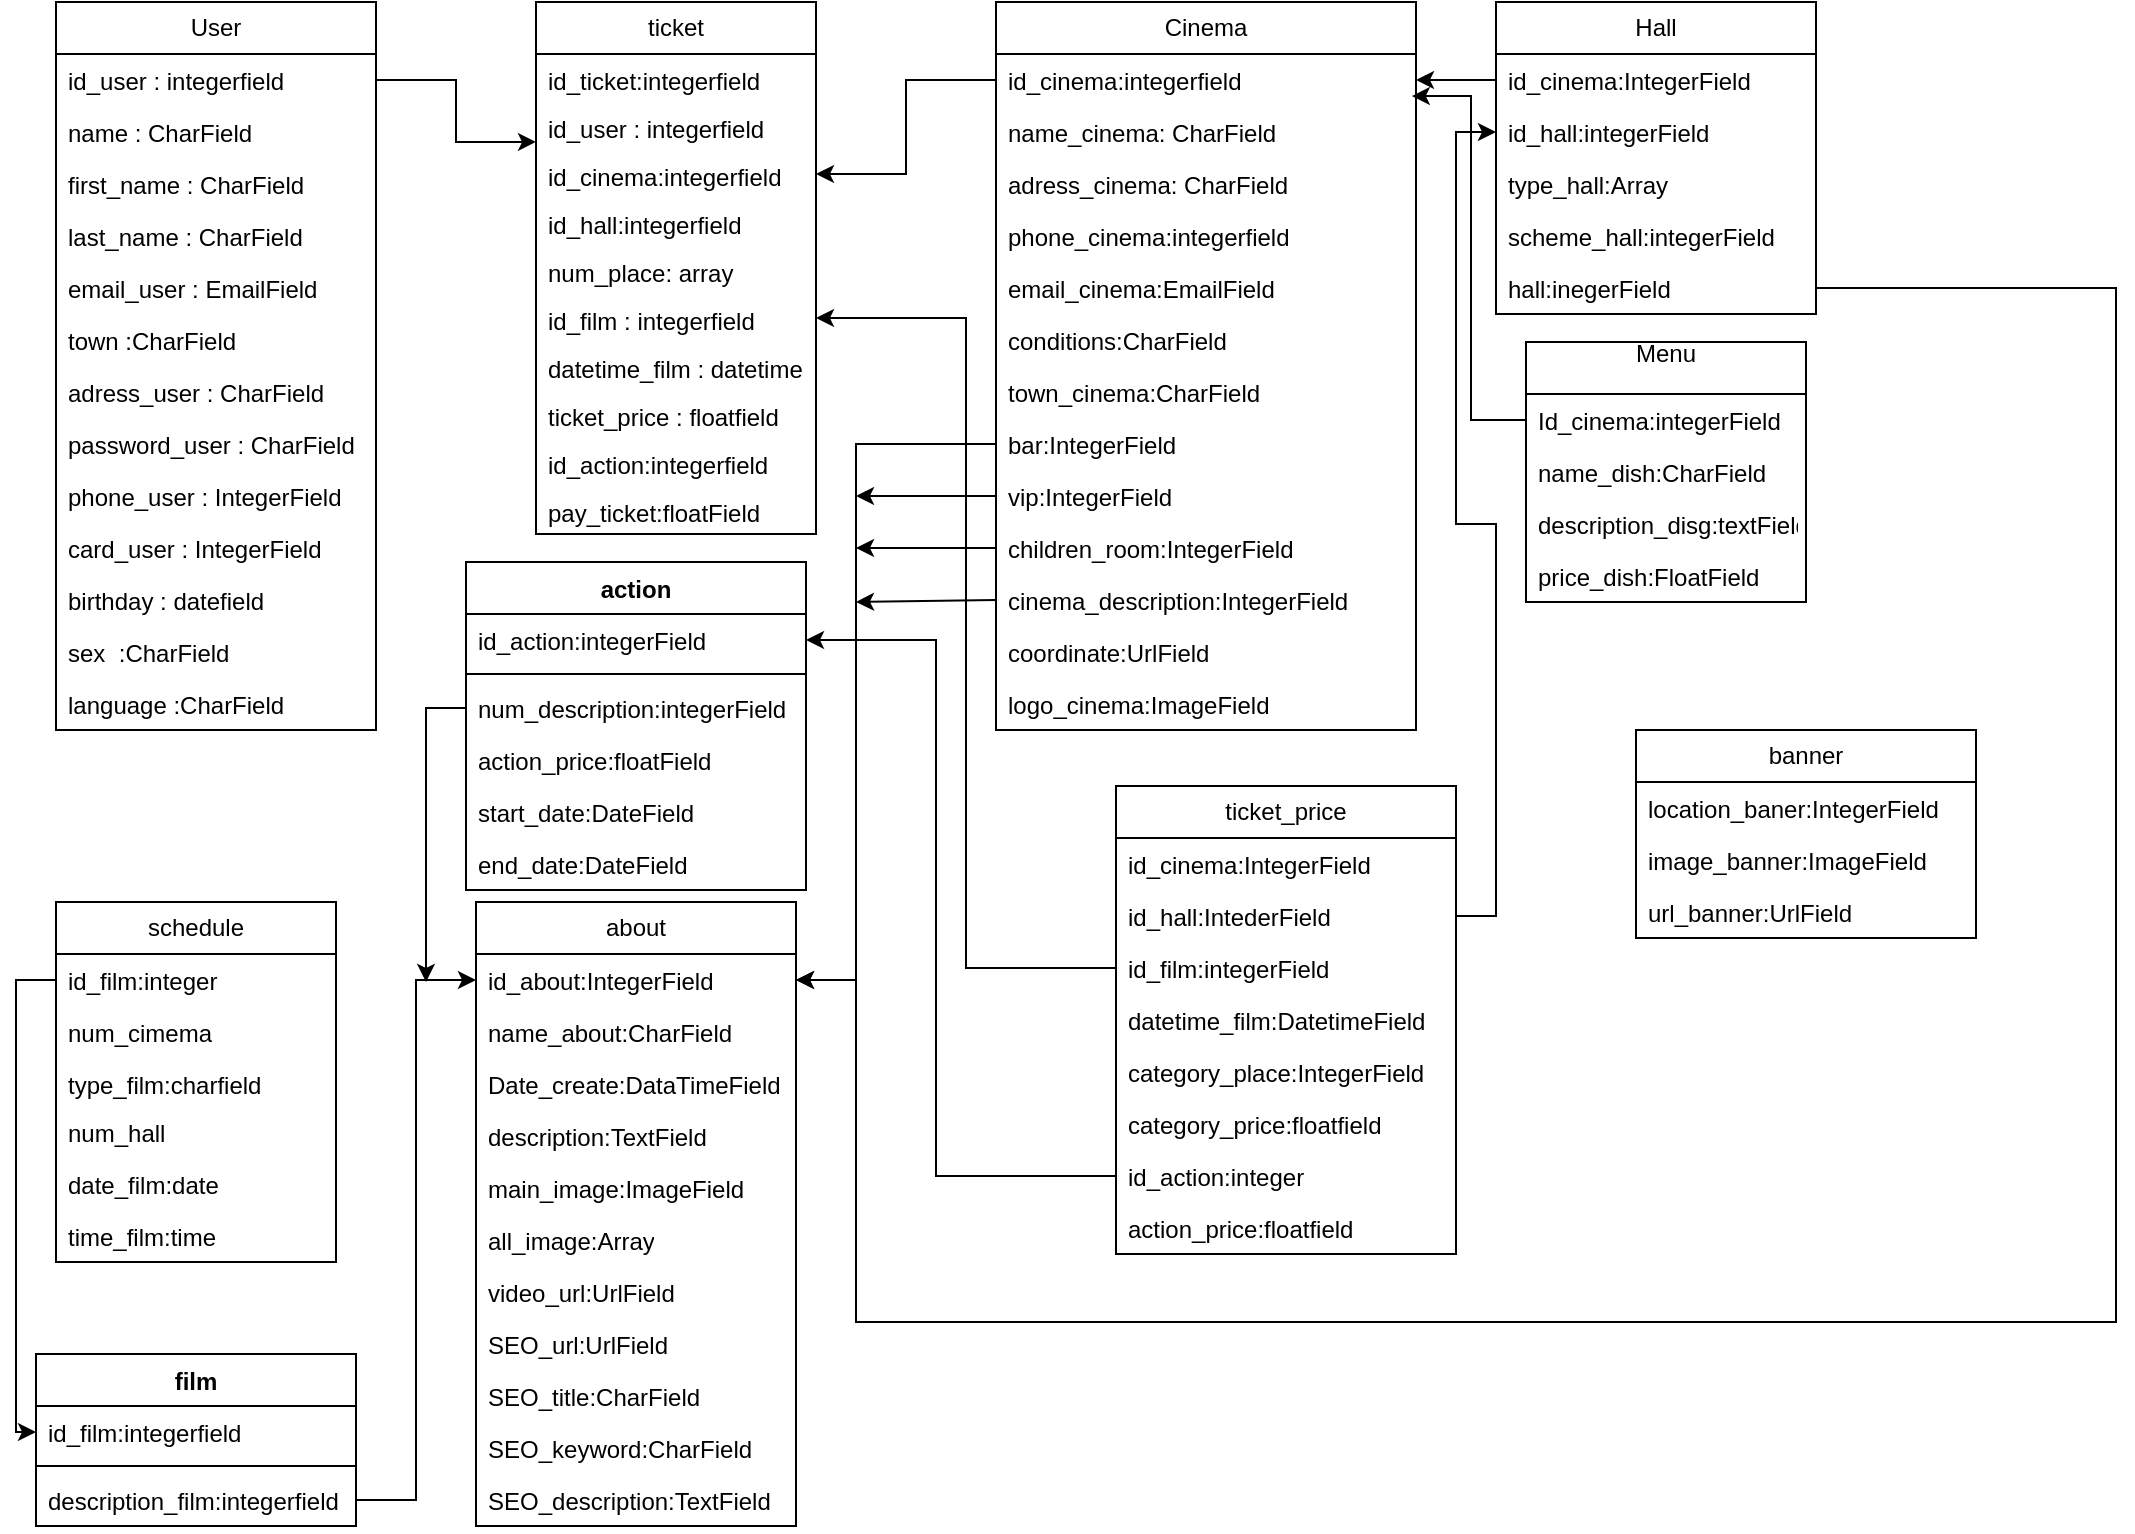<mxfile version="26.2.9">
  <diagram id="IOD67f3Rbcl3mu-fOdQn" name="Страница — 1">
    <mxGraphModel dx="881" dy="481" grid="1" gridSize="10" guides="1" tooltips="1" connect="1" arrows="1" fold="1" page="1" pageScale="1" pageWidth="827" pageHeight="1169" math="0" shadow="0">
      <root>
        <mxCell id="0" />
        <mxCell id="1" parent="0" />
        <mxCell id="fZ_jpLpCKD-T6yVzgdLs-1" value="User" style="swimlane;fontStyle=0;childLayout=stackLayout;horizontal=1;startSize=26;fillColor=none;horizontalStack=0;resizeParent=1;resizeParentMax=0;resizeLast=0;collapsible=1;marginBottom=0;whiteSpace=wrap;html=1;" vertex="1" parent="1">
          <mxGeometry x="90" y="80" width="160" height="364" as="geometry" />
        </mxCell>
        <mxCell id="fZ_jpLpCKD-T6yVzgdLs-2" value="&lt;font style=&quot;vertical-align: inherit;&quot;&gt;&lt;font style=&quot;vertical-align: inherit;&quot;&gt;&lt;font style=&quot;vertical-align: inherit;&quot;&gt;&lt;font style=&quot;vertical-align: inherit;&quot;&gt;id&lt;/font&gt;&lt;/font&gt;&lt;/font&gt;&lt;/font&gt;&lt;span style=&quot;background-color: transparent; color: light-dark(rgb(0, 0, 0), rgb(255, 255, 255));&quot;&gt;_user : integerfield&lt;/span&gt;&lt;div&gt;&lt;div&gt;&lt;br&gt;&lt;div&gt;&lt;br&gt;&lt;/div&gt;&lt;/div&gt;&lt;/div&gt;" style="text;strokeColor=none;fillColor=none;align=left;verticalAlign=top;spacingLeft=4;spacingRight=4;overflow=hidden;rotatable=0;points=[[0,0.5],[1,0.5]];portConstraint=eastwest;whiteSpace=wrap;html=1;" vertex="1" parent="fZ_jpLpCKD-T6yVzgdLs-1">
          <mxGeometry y="26" width="160" height="26" as="geometry" />
        </mxCell>
        <mxCell id="fZ_jpLpCKD-T6yVzgdLs-13" value="name : CharField" style="text;strokeColor=none;fillColor=none;align=left;verticalAlign=top;spacingLeft=4;spacingRight=4;overflow=hidden;rotatable=0;points=[[0,0.5],[1,0.5]];portConstraint=eastwest;whiteSpace=wrap;html=1;" vertex="1" parent="fZ_jpLpCKD-T6yVzgdLs-1">
          <mxGeometry y="52" width="160" height="26" as="geometry" />
        </mxCell>
        <mxCell id="fZ_jpLpCKD-T6yVzgdLs-3" value="first_name : CharField" style="text;strokeColor=none;fillColor=none;align=left;verticalAlign=top;spacingLeft=4;spacingRight=4;overflow=hidden;rotatable=0;points=[[0,0.5],[1,0.5]];portConstraint=eastwest;whiteSpace=wrap;html=1;" vertex="1" parent="fZ_jpLpCKD-T6yVzgdLs-1">
          <mxGeometry y="78" width="160" height="26" as="geometry" />
        </mxCell>
        <mxCell id="fZ_jpLpCKD-T6yVzgdLs-4" value="&lt;div&gt;last_name : CharField&lt;/div&gt;" style="text;strokeColor=none;fillColor=none;align=left;verticalAlign=top;spacingLeft=4;spacingRight=4;overflow=hidden;rotatable=0;points=[[0,0.5],[1,0.5]];portConstraint=eastwest;whiteSpace=wrap;html=1;" vertex="1" parent="fZ_jpLpCKD-T6yVzgdLs-1">
          <mxGeometry y="104" width="160" height="26" as="geometry" />
        </mxCell>
        <mxCell id="fZ_jpLpCKD-T6yVzgdLs-5" value="email_user : EmailField" style="text;strokeColor=none;fillColor=none;align=left;verticalAlign=top;spacingLeft=4;spacingRight=4;overflow=hidden;rotatable=0;points=[[0,0.5],[1,0.5]];portConstraint=eastwest;whiteSpace=wrap;html=1;" vertex="1" parent="fZ_jpLpCKD-T6yVzgdLs-1">
          <mxGeometry y="130" width="160" height="26" as="geometry" />
        </mxCell>
        <mxCell id="fZ_jpLpCKD-T6yVzgdLs-38" value="town :CharField&lt;div&gt;&lt;br&gt;&lt;/div&gt;" style="text;strokeColor=none;fillColor=none;align=left;verticalAlign=top;spacingLeft=4;spacingRight=4;overflow=hidden;rotatable=0;points=[[0,0.5],[1,0.5]];portConstraint=eastwest;whiteSpace=wrap;html=1;" vertex="1" parent="fZ_jpLpCKD-T6yVzgdLs-1">
          <mxGeometry y="156" width="160" height="26" as="geometry" />
        </mxCell>
        <mxCell id="fZ_jpLpCKD-T6yVzgdLs-6" value="adress_user : CharField&lt;div&gt;&lt;br&gt;&lt;/div&gt;" style="text;strokeColor=none;fillColor=none;align=left;verticalAlign=top;spacingLeft=4;spacingRight=4;overflow=hidden;rotatable=0;points=[[0,0.5],[1,0.5]];portConstraint=eastwest;whiteSpace=wrap;html=1;" vertex="1" parent="fZ_jpLpCKD-T6yVzgdLs-1">
          <mxGeometry y="182" width="160" height="26" as="geometry" />
        </mxCell>
        <mxCell id="fZ_jpLpCKD-T6yVzgdLs-7" value="password_user : CharField&lt;div&gt;&lt;br&gt;&lt;/div&gt;" style="text;strokeColor=none;fillColor=none;align=left;verticalAlign=top;spacingLeft=4;spacingRight=4;overflow=hidden;rotatable=0;points=[[0,0.5],[1,0.5]];portConstraint=eastwest;whiteSpace=wrap;html=1;" vertex="1" parent="fZ_jpLpCKD-T6yVzgdLs-1">
          <mxGeometry y="208" width="160" height="26" as="geometry" />
        </mxCell>
        <mxCell id="fZ_jpLpCKD-T6yVzgdLs-8" value="phone_user : IntegerField" style="text;strokeColor=none;fillColor=none;align=left;verticalAlign=top;spacingLeft=4;spacingRight=4;overflow=hidden;rotatable=0;points=[[0,0.5],[1,0.5]];portConstraint=eastwest;whiteSpace=wrap;html=1;" vertex="1" parent="fZ_jpLpCKD-T6yVzgdLs-1">
          <mxGeometry y="234" width="160" height="26" as="geometry" />
        </mxCell>
        <mxCell id="fZ_jpLpCKD-T6yVzgdLs-9" value="&lt;div&gt;card_user :&amp;nbsp;&lt;span style=&quot;background-color: transparent; color: light-dark(rgb(0, 0, 0), rgb(255, 255, 255));&quot;&gt;IntegerField&lt;/span&gt;&lt;/div&gt;" style="text;strokeColor=none;fillColor=none;align=left;verticalAlign=top;spacingLeft=4;spacingRight=4;overflow=hidden;rotatable=0;points=[[0,0.5],[1,0.5]];portConstraint=eastwest;whiteSpace=wrap;html=1;" vertex="1" parent="fZ_jpLpCKD-T6yVzgdLs-1">
          <mxGeometry y="260" width="160" height="26" as="geometry" />
        </mxCell>
        <mxCell id="fZ_jpLpCKD-T6yVzgdLs-10" value="&lt;div&gt;birthday : datefield&lt;/div&gt;" style="text;strokeColor=none;fillColor=none;align=left;verticalAlign=top;spacingLeft=4;spacingRight=4;overflow=hidden;rotatable=0;points=[[0,0.5],[1,0.5]];portConstraint=eastwest;whiteSpace=wrap;html=1;" vertex="1" parent="fZ_jpLpCKD-T6yVzgdLs-1">
          <mxGeometry y="286" width="160" height="26" as="geometry" />
        </mxCell>
        <mxCell id="fZ_jpLpCKD-T6yVzgdLs-11" value="&lt;div&gt;sex&amp;nbsp; :&lt;span style=&quot;background-color: transparent; color: light-dark(rgb(0, 0, 0), rgb(255, 255, 255));&quot;&gt;CharField&lt;/span&gt;&lt;/div&gt;&lt;div&gt;&lt;br&gt;&lt;/div&gt;" style="text;strokeColor=none;fillColor=none;align=left;verticalAlign=top;spacingLeft=4;spacingRight=4;overflow=hidden;rotatable=0;points=[[0,0.5],[1,0.5]];portConstraint=eastwest;whiteSpace=wrap;html=1;" vertex="1" parent="fZ_jpLpCKD-T6yVzgdLs-1">
          <mxGeometry y="312" width="160" height="26" as="geometry" />
        </mxCell>
        <mxCell id="fZ_jpLpCKD-T6yVzgdLs-12" value="language :CharField&lt;div&gt;&lt;br&gt;&lt;/div&gt;" style="text;strokeColor=none;fillColor=none;align=left;verticalAlign=top;spacingLeft=4;spacingRight=4;overflow=hidden;rotatable=0;points=[[0,0.5],[1,0.5]];portConstraint=eastwest;whiteSpace=wrap;html=1;" vertex="1" parent="fZ_jpLpCKD-T6yVzgdLs-1">
          <mxGeometry y="338" width="160" height="26" as="geometry" />
        </mxCell>
        <mxCell id="fZ_jpLpCKD-T6yVzgdLs-14" value="&lt;div&gt;ticket&lt;/div&gt;" style="swimlane;fontStyle=0;childLayout=stackLayout;horizontal=1;startSize=26;fillColor=none;horizontalStack=0;resizeParent=1;resizeParentMax=0;resizeLast=0;collapsible=1;marginBottom=0;whiteSpace=wrap;html=1;" vertex="1" parent="1">
          <mxGeometry x="330" y="80" width="140" height="266" as="geometry" />
        </mxCell>
        <mxCell id="fZ_jpLpCKD-T6yVzgdLs-15" value="id_ticket:&lt;span style=&quot;color: light-dark(rgb(0, 0, 0), rgb(255, 255, 255)); background-color: transparent;&quot;&gt;integerfield&lt;/span&gt;&lt;div&gt;&lt;/div&gt;&lt;div&gt;&lt;span style=&quot;color: light-dark(rgb(0, 0, 0), rgb(255, 255, 255)); background-color: transparent;&quot;&gt;&lt;br&gt;&lt;/span&gt;&lt;/div&gt;" style="text;strokeColor=none;fillColor=none;align=left;verticalAlign=top;spacingLeft=4;spacingRight=4;overflow=hidden;rotatable=0;points=[[0,0.5],[1,0.5]];portConstraint=eastwest;whiteSpace=wrap;html=1;" vertex="1" parent="fZ_jpLpCKD-T6yVzgdLs-14">
          <mxGeometry y="26" width="140" height="24" as="geometry" />
        </mxCell>
        <mxCell id="fZ_jpLpCKD-T6yVzgdLs-16" value="id_user :&amp;nbsp;&lt;span style=&quot;color: light-dark(rgb(0, 0, 0), rgb(255, 255, 255)); background-color: transparent;&quot;&gt;integerfield&lt;/span&gt;&lt;div&gt;&lt;/div&gt;&lt;div&gt;&lt;span style=&quot;color: light-dark(rgb(0, 0, 0), rgb(255, 255, 255)); background-color: transparent;&quot;&gt;&lt;br&gt;&lt;/span&gt;&lt;/div&gt;" style="text;strokeColor=none;fillColor=none;align=left;verticalAlign=top;spacingLeft=4;spacingRight=4;overflow=hidden;rotatable=0;points=[[0,0.5],[1,0.5]];portConstraint=eastwest;whiteSpace=wrap;html=1;" vertex="1" parent="fZ_jpLpCKD-T6yVzgdLs-14">
          <mxGeometry y="50" width="140" height="24" as="geometry" />
        </mxCell>
        <mxCell id="fZ_jpLpCKD-T6yVzgdLs-17" value="id_cinema:&lt;span style=&quot;color: light-dark(rgb(0, 0, 0), rgb(255, 255, 255)); background-color: transparent;&quot;&gt;integerfield&lt;/span&gt;&lt;div&gt;&lt;/div&gt;&lt;div&gt;&lt;span style=&quot;color: light-dark(rgb(0, 0, 0), rgb(255, 255, 255)); background-color: transparent;&quot;&gt;&lt;br&gt;&lt;/span&gt;&lt;/div&gt;" style="text;strokeColor=none;fillColor=none;align=left;verticalAlign=top;spacingLeft=4;spacingRight=4;overflow=hidden;rotatable=0;points=[[0,0.5],[1,0.5]];portConstraint=eastwest;whiteSpace=wrap;html=1;" vertex="1" parent="fZ_jpLpCKD-T6yVzgdLs-14">
          <mxGeometry y="74" width="140" height="24" as="geometry" />
        </mxCell>
        <mxCell id="fZ_jpLpCKD-T6yVzgdLs-18" value="id_hall:&lt;span style=&quot;color: light-dark(rgb(0, 0, 0), rgb(255, 255, 255)); background-color: transparent;&quot;&gt;integerfield&lt;/span&gt;&lt;div&gt;&lt;/div&gt;&lt;div&gt;&lt;span style=&quot;color: light-dark(rgb(0, 0, 0), rgb(255, 255, 255)); background-color: transparent;&quot;&gt;&lt;br&gt;&lt;/span&gt;&lt;/div&gt;" style="text;strokeColor=none;fillColor=none;align=left;verticalAlign=top;spacingLeft=4;spacingRight=4;overflow=hidden;rotatable=0;points=[[0,0.5],[1,0.5]];portConstraint=eastwest;whiteSpace=wrap;html=1;" vertex="1" parent="fZ_jpLpCKD-T6yVzgdLs-14">
          <mxGeometry y="98" width="140" height="24" as="geometry" />
        </mxCell>
        <mxCell id="fZ_jpLpCKD-T6yVzgdLs-19" value="num_place: array" style="text;strokeColor=none;fillColor=none;align=left;verticalAlign=top;spacingLeft=4;spacingRight=4;overflow=hidden;rotatable=0;points=[[0,0.5],[1,0.5]];portConstraint=eastwest;whiteSpace=wrap;html=1;" vertex="1" parent="fZ_jpLpCKD-T6yVzgdLs-14">
          <mxGeometry y="122" width="140" height="24" as="geometry" />
        </mxCell>
        <mxCell id="fZ_jpLpCKD-T6yVzgdLs-20" value="id_film :&amp;nbsp;&lt;span style=&quot;color: light-dark(rgb(0, 0, 0), rgb(255, 255, 255)); background-color: transparent;&quot;&gt;integerfield&lt;/span&gt;&lt;div&gt;&lt;/div&gt;&lt;div&gt;&lt;span style=&quot;color: light-dark(rgb(0, 0, 0), rgb(255, 255, 255)); background-color: transparent;&quot;&gt;&lt;br&gt;&lt;/span&gt;&lt;/div&gt;" style="text;strokeColor=none;fillColor=none;align=left;verticalAlign=top;spacingLeft=4;spacingRight=4;overflow=hidden;rotatable=0;points=[[0,0.5],[1,0.5]];portConstraint=eastwest;whiteSpace=wrap;html=1;" vertex="1" parent="fZ_jpLpCKD-T6yVzgdLs-14">
          <mxGeometry y="146" width="140" height="24" as="geometry" />
        </mxCell>
        <mxCell id="fZ_jpLpCKD-T6yVzgdLs-21" value="datetime_film : datetime" style="text;strokeColor=none;fillColor=none;align=left;verticalAlign=top;spacingLeft=4;spacingRight=4;overflow=hidden;rotatable=0;points=[[0,0.5],[1,0.5]];portConstraint=eastwest;whiteSpace=wrap;html=1;" vertex="1" parent="fZ_jpLpCKD-T6yVzgdLs-14">
          <mxGeometry y="170" width="140" height="24" as="geometry" />
        </mxCell>
        <mxCell id="fZ_jpLpCKD-T6yVzgdLs-22" value="ticket_price : floatfield&lt;div&gt;&lt;br&gt;&lt;/div&gt;" style="text;strokeColor=none;fillColor=none;align=left;verticalAlign=top;spacingLeft=4;spacingRight=4;overflow=hidden;rotatable=0;points=[[0,0.5],[1,0.5]];portConstraint=eastwest;whiteSpace=wrap;html=1;" vertex="1" parent="fZ_jpLpCKD-T6yVzgdLs-14">
          <mxGeometry y="194" width="140" height="24" as="geometry" />
        </mxCell>
        <mxCell id="fZ_jpLpCKD-T6yVzgdLs-23" value="&lt;div&gt;id_action:&lt;span style=&quot;background-color: transparent; color: light-dark(rgb(0, 0, 0), rgb(255, 255, 255));&quot;&gt;integerfield&lt;/span&gt;&lt;/div&gt;&lt;div&gt;&lt;/div&gt;&lt;div&gt;&lt;br&gt;&lt;/div&gt;" style="text;strokeColor=none;fillColor=none;align=left;verticalAlign=top;spacingLeft=4;spacingRight=4;overflow=hidden;rotatable=0;points=[[0,0.5],[1,0.5]];portConstraint=eastwest;whiteSpace=wrap;html=1;" vertex="1" parent="fZ_jpLpCKD-T6yVzgdLs-14">
          <mxGeometry y="218" width="140" height="24" as="geometry" />
        </mxCell>
        <mxCell id="fZ_jpLpCKD-T6yVzgdLs-25" value="&lt;div&gt;pay_ticket:floatField&lt;/div&gt;" style="text;strokeColor=none;fillColor=none;align=left;verticalAlign=top;spacingLeft=4;spacingRight=4;overflow=hidden;rotatable=0;points=[[0,0.5],[1,0.5]];portConstraint=eastwest;whiteSpace=wrap;html=1;" vertex="1" parent="fZ_jpLpCKD-T6yVzgdLs-14">
          <mxGeometry y="242" width="140" height="24" as="geometry" />
        </mxCell>
        <mxCell id="fZ_jpLpCKD-T6yVzgdLs-26" style="edgeStyle=orthogonalEdgeStyle;rounded=0;orthogonalLoop=1;jettySize=auto;html=1;entryX=0;entryY=0.833;entryDx=0;entryDy=0;entryPerimeter=0;" edge="1" parent="1" source="fZ_jpLpCKD-T6yVzgdLs-2" target="fZ_jpLpCKD-T6yVzgdLs-16">
          <mxGeometry relative="1" as="geometry" />
        </mxCell>
        <mxCell id="fZ_jpLpCKD-T6yVzgdLs-27" value="Cinema" style="swimlane;fontStyle=0;childLayout=stackLayout;horizontal=1;startSize=26;fillColor=none;horizontalStack=0;resizeParent=1;resizeParentMax=0;resizeLast=0;collapsible=1;marginBottom=0;whiteSpace=wrap;html=1;" vertex="1" parent="1">
          <mxGeometry x="560" y="80" width="210" height="364" as="geometry" />
        </mxCell>
        <mxCell id="fZ_jpLpCKD-T6yVzgdLs-28" value="id_cinema:&lt;span style=&quot;color: light-dark(rgb(0, 0, 0), rgb(255, 255, 255)); background-color: transparent;&quot;&gt;integerfield&lt;/span&gt;&lt;div&gt;&lt;/div&gt;&lt;div&gt;&lt;span style=&quot;color: light-dark(rgb(0, 0, 0), rgb(255, 255, 255)); background-color: transparent;&quot;&gt;&lt;br&gt;&lt;/span&gt;&lt;/div&gt;" style="text;strokeColor=none;fillColor=none;align=left;verticalAlign=top;spacingLeft=4;spacingRight=4;overflow=hidden;rotatable=0;points=[[0,0.5],[1,0.5]];portConstraint=eastwest;whiteSpace=wrap;html=1;" vertex="1" parent="fZ_jpLpCKD-T6yVzgdLs-27">
          <mxGeometry y="26" width="210" height="26" as="geometry" />
        </mxCell>
        <mxCell id="fZ_jpLpCKD-T6yVzgdLs-29" value="name_cinema: CharField" style="text;strokeColor=none;fillColor=none;align=left;verticalAlign=top;spacingLeft=4;spacingRight=4;overflow=hidden;rotatable=0;points=[[0,0.5],[1,0.5]];portConstraint=eastwest;whiteSpace=wrap;html=1;" vertex="1" parent="fZ_jpLpCKD-T6yVzgdLs-27">
          <mxGeometry y="52" width="210" height="26" as="geometry" />
        </mxCell>
        <mxCell id="fZ_jpLpCKD-T6yVzgdLs-30" value="adress_cinema: CharField" style="text;strokeColor=none;fillColor=none;align=left;verticalAlign=top;spacingLeft=4;spacingRight=4;overflow=hidden;rotatable=0;points=[[0,0.5],[1,0.5]];portConstraint=eastwest;whiteSpace=wrap;html=1;" vertex="1" parent="fZ_jpLpCKD-T6yVzgdLs-27">
          <mxGeometry y="78" width="210" height="26" as="geometry" />
        </mxCell>
        <mxCell id="fZ_jpLpCKD-T6yVzgdLs-31" value="phone_cinema:integerfield" style="text;strokeColor=none;fillColor=none;align=left;verticalAlign=top;spacingLeft=4;spacingRight=4;overflow=hidden;rotatable=0;points=[[0,0.5],[1,0.5]];portConstraint=eastwest;whiteSpace=wrap;html=1;" vertex="1" parent="fZ_jpLpCKD-T6yVzgdLs-27">
          <mxGeometry y="104" width="210" height="26" as="geometry" />
        </mxCell>
        <mxCell id="fZ_jpLpCKD-T6yVzgdLs-32" value="email_cinema:EmailField" style="text;strokeColor=none;fillColor=none;align=left;verticalAlign=top;spacingLeft=4;spacingRight=4;overflow=hidden;rotatable=0;points=[[0,0.5],[1,0.5]];portConstraint=eastwest;whiteSpace=wrap;html=1;" vertex="1" parent="fZ_jpLpCKD-T6yVzgdLs-27">
          <mxGeometry y="130" width="210" height="26" as="geometry" />
        </mxCell>
        <mxCell id="fZ_jpLpCKD-T6yVzgdLs-33" value="conditions:CharField" style="text;strokeColor=none;fillColor=none;align=left;verticalAlign=top;spacingLeft=4;spacingRight=4;overflow=hidden;rotatable=0;points=[[0,0.5],[1,0.5]];portConstraint=eastwest;whiteSpace=wrap;html=1;" vertex="1" parent="fZ_jpLpCKD-T6yVzgdLs-27">
          <mxGeometry y="156" width="210" height="26" as="geometry" />
        </mxCell>
        <mxCell id="fZ_jpLpCKD-T6yVzgdLs-34" value="town_cinema:CharField" style="text;strokeColor=none;fillColor=none;align=left;verticalAlign=top;spacingLeft=4;spacingRight=4;overflow=hidden;rotatable=0;points=[[0,0.5],[1,0.5]];portConstraint=eastwest;whiteSpace=wrap;html=1;" vertex="1" parent="fZ_jpLpCKD-T6yVzgdLs-27">
          <mxGeometry y="182" width="210" height="26" as="geometry" />
        </mxCell>
        <mxCell id="fZ_jpLpCKD-T6yVzgdLs-35" value="bar:IntegerField" style="text;strokeColor=none;fillColor=none;align=left;verticalAlign=top;spacingLeft=4;spacingRight=4;overflow=hidden;rotatable=0;points=[[0,0.5],[1,0.5]];portConstraint=eastwest;whiteSpace=wrap;html=1;" vertex="1" parent="fZ_jpLpCKD-T6yVzgdLs-27">
          <mxGeometry y="208" width="210" height="26" as="geometry" />
        </mxCell>
        <mxCell id="fZ_jpLpCKD-T6yVzgdLs-36" value="vip:IntegerField" style="text;strokeColor=none;fillColor=none;align=left;verticalAlign=top;spacingLeft=4;spacingRight=4;overflow=hidden;rotatable=0;points=[[0,0.5],[1,0.5]];portConstraint=eastwest;whiteSpace=wrap;html=1;" vertex="1" parent="fZ_jpLpCKD-T6yVzgdLs-27">
          <mxGeometry y="234" width="210" height="26" as="geometry" />
        </mxCell>
        <mxCell id="fZ_jpLpCKD-T6yVzgdLs-50" value="children_room:IntegerField" style="text;strokeColor=none;fillColor=none;align=left;verticalAlign=top;spacingLeft=4;spacingRight=4;overflow=hidden;rotatable=0;points=[[0,0.5],[1,0.5]];portConstraint=eastwest;whiteSpace=wrap;html=1;" vertex="1" parent="fZ_jpLpCKD-T6yVzgdLs-27">
          <mxGeometry y="260" width="210" height="26" as="geometry" />
        </mxCell>
        <mxCell id="fZ_jpLpCKD-T6yVzgdLs-51" value="cinema_description:IntegerField" style="text;strokeColor=none;fillColor=none;align=left;verticalAlign=top;spacingLeft=4;spacingRight=4;overflow=hidden;rotatable=0;points=[[0,0.5],[1,0.5]];portConstraint=eastwest;whiteSpace=wrap;html=1;" vertex="1" parent="fZ_jpLpCKD-T6yVzgdLs-27">
          <mxGeometry y="286" width="210" height="26" as="geometry" />
        </mxCell>
        <mxCell id="fZ_jpLpCKD-T6yVzgdLs-107" value="coordinate:UrlField" style="text;strokeColor=none;fillColor=none;align=left;verticalAlign=top;spacingLeft=4;spacingRight=4;overflow=hidden;rotatable=0;points=[[0,0.5],[1,0.5]];portConstraint=eastwest;whiteSpace=wrap;html=1;" vertex="1" parent="fZ_jpLpCKD-T6yVzgdLs-27">
          <mxGeometry y="312" width="210" height="26" as="geometry" />
        </mxCell>
        <mxCell id="fZ_jpLpCKD-T6yVzgdLs-112" value="logo_cinema:ImageField" style="text;strokeColor=none;fillColor=none;align=left;verticalAlign=top;spacingLeft=4;spacingRight=4;overflow=hidden;rotatable=0;points=[[0,0.5],[1,0.5]];portConstraint=eastwest;whiteSpace=wrap;html=1;" vertex="1" parent="fZ_jpLpCKD-T6yVzgdLs-27">
          <mxGeometry y="338" width="210" height="26" as="geometry" />
        </mxCell>
        <mxCell id="fZ_jpLpCKD-T6yVzgdLs-39" value="about" style="swimlane;fontStyle=0;childLayout=stackLayout;horizontal=1;startSize=26;fillColor=none;horizontalStack=0;resizeParent=1;resizeParentMax=0;resizeLast=0;collapsible=1;marginBottom=0;whiteSpace=wrap;html=1;" vertex="1" parent="1">
          <mxGeometry x="300" y="530" width="160" height="312" as="geometry" />
        </mxCell>
        <mxCell id="fZ_jpLpCKD-T6yVzgdLs-40" value="id_about:IntegerField" style="text;strokeColor=none;fillColor=none;align=left;verticalAlign=top;spacingLeft=4;spacingRight=4;overflow=hidden;rotatable=0;points=[[0,0.5],[1,0.5]];portConstraint=eastwest;whiteSpace=wrap;html=1;" vertex="1" parent="fZ_jpLpCKD-T6yVzgdLs-39">
          <mxGeometry y="26" width="160" height="26" as="geometry" />
        </mxCell>
        <mxCell id="fZ_jpLpCKD-T6yVzgdLs-42" value="name_about:CharField" style="text;strokeColor=none;fillColor=none;align=left;verticalAlign=top;spacingLeft=4;spacingRight=4;overflow=hidden;rotatable=0;points=[[0,0.5],[1,0.5]];portConstraint=eastwest;whiteSpace=wrap;html=1;" vertex="1" parent="fZ_jpLpCKD-T6yVzgdLs-39">
          <mxGeometry y="52" width="160" height="26" as="geometry" />
        </mxCell>
        <mxCell id="fZ_jpLpCKD-T6yVzgdLs-83" value="Date_create:DataTimeField" style="text;strokeColor=none;fillColor=none;align=left;verticalAlign=top;spacingLeft=4;spacingRight=4;overflow=hidden;rotatable=0;points=[[0,0.5],[1,0.5]];portConstraint=eastwest;whiteSpace=wrap;html=1;" vertex="1" parent="fZ_jpLpCKD-T6yVzgdLs-39">
          <mxGeometry y="78" width="160" height="26" as="geometry" />
        </mxCell>
        <mxCell id="fZ_jpLpCKD-T6yVzgdLs-41" value="description:TextField" style="text;strokeColor=none;fillColor=none;align=left;verticalAlign=top;spacingLeft=4;spacingRight=4;overflow=hidden;rotatable=0;points=[[0,0.5],[1,0.5]];portConstraint=eastwest;whiteSpace=wrap;html=1;" vertex="1" parent="fZ_jpLpCKD-T6yVzgdLs-39">
          <mxGeometry y="104" width="160" height="26" as="geometry" />
        </mxCell>
        <mxCell id="fZ_jpLpCKD-T6yVzgdLs-43" value="main_image:ImageField" style="text;strokeColor=none;fillColor=none;align=left;verticalAlign=top;spacingLeft=4;spacingRight=4;overflow=hidden;rotatable=0;points=[[0,0.5],[1,0.5]];portConstraint=eastwest;whiteSpace=wrap;html=1;" vertex="1" parent="fZ_jpLpCKD-T6yVzgdLs-39">
          <mxGeometry y="130" width="160" height="26" as="geometry" />
        </mxCell>
        <mxCell id="fZ_jpLpCKD-T6yVzgdLs-61" value="all_image:Array" style="text;strokeColor=none;fillColor=none;align=left;verticalAlign=top;spacingLeft=4;spacingRight=4;overflow=hidden;rotatable=0;points=[[0,0.5],[1,0.5]];portConstraint=eastwest;whiteSpace=wrap;html=1;" vertex="1" parent="fZ_jpLpCKD-T6yVzgdLs-39">
          <mxGeometry y="156" width="160" height="26" as="geometry" />
        </mxCell>
        <mxCell id="fZ_jpLpCKD-T6yVzgdLs-82" value="video_url:UrlField" style="text;strokeColor=none;fillColor=none;align=left;verticalAlign=top;spacingLeft=4;spacingRight=4;overflow=hidden;rotatable=0;points=[[0,0.5],[1,0.5]];portConstraint=eastwest;whiteSpace=wrap;html=1;" vertex="1" parent="fZ_jpLpCKD-T6yVzgdLs-39">
          <mxGeometry y="182" width="160" height="26" as="geometry" />
        </mxCell>
        <mxCell id="fZ_jpLpCKD-T6yVzgdLs-44" value="SEO_url:UrlField" style="text;strokeColor=none;fillColor=none;align=left;verticalAlign=top;spacingLeft=4;spacingRight=4;overflow=hidden;rotatable=0;points=[[0,0.5],[1,0.5]];portConstraint=eastwest;whiteSpace=wrap;html=1;" vertex="1" parent="fZ_jpLpCKD-T6yVzgdLs-39">
          <mxGeometry y="208" width="160" height="26" as="geometry" />
        </mxCell>
        <mxCell id="fZ_jpLpCKD-T6yVzgdLs-45" value="SEO_title:CharField" style="text;strokeColor=none;fillColor=none;align=left;verticalAlign=top;spacingLeft=4;spacingRight=4;overflow=hidden;rotatable=0;points=[[0,0.5],[1,0.5]];portConstraint=eastwest;whiteSpace=wrap;html=1;" vertex="1" parent="fZ_jpLpCKD-T6yVzgdLs-39">
          <mxGeometry y="234" width="160" height="26" as="geometry" />
        </mxCell>
        <mxCell id="fZ_jpLpCKD-T6yVzgdLs-46" value="SEO_keyword:CharField" style="text;strokeColor=none;fillColor=none;align=left;verticalAlign=top;spacingLeft=4;spacingRight=4;overflow=hidden;rotatable=0;points=[[0,0.5],[1,0.5]];portConstraint=eastwest;whiteSpace=wrap;html=1;" vertex="1" parent="fZ_jpLpCKD-T6yVzgdLs-39">
          <mxGeometry y="260" width="160" height="26" as="geometry" />
        </mxCell>
        <mxCell id="fZ_jpLpCKD-T6yVzgdLs-47" value="SEO_description:TextField" style="text;strokeColor=none;fillColor=none;align=left;verticalAlign=top;spacingLeft=4;spacingRight=4;overflow=hidden;rotatable=0;points=[[0,0.5],[1,0.5]];portConstraint=eastwest;whiteSpace=wrap;html=1;" vertex="1" parent="fZ_jpLpCKD-T6yVzgdLs-39">
          <mxGeometry y="286" width="160" height="26" as="geometry" />
        </mxCell>
        <mxCell id="fZ_jpLpCKD-T6yVzgdLs-49" style="edgeStyle=orthogonalEdgeStyle;rounded=0;orthogonalLoop=1;jettySize=auto;html=1;exitX=0;exitY=0.5;exitDx=0;exitDy=0;" edge="1" parent="1" source="fZ_jpLpCKD-T6yVzgdLs-28" target="fZ_jpLpCKD-T6yVzgdLs-17">
          <mxGeometry relative="1" as="geometry" />
        </mxCell>
        <mxCell id="fZ_jpLpCKD-T6yVzgdLs-56" value="" style="endArrow=classic;html=1;rounded=0;exitX=0;exitY=0.5;exitDx=0;exitDy=0;" edge="1" parent="1" source="fZ_jpLpCKD-T6yVzgdLs-36">
          <mxGeometry width="50" height="50" relative="1" as="geometry">
            <mxPoint x="550" y="330" as="sourcePoint" />
            <mxPoint x="490" y="327" as="targetPoint" />
          </mxGeometry>
        </mxCell>
        <mxCell id="fZ_jpLpCKD-T6yVzgdLs-58" value="" style="endArrow=classic;html=1;rounded=0;exitX=0;exitY=0.5;exitDx=0;exitDy=0;" edge="1" parent="1" source="fZ_jpLpCKD-T6yVzgdLs-50">
          <mxGeometry width="50" height="50" relative="1" as="geometry">
            <mxPoint x="390" y="280" as="sourcePoint" />
            <mxPoint x="490" y="353" as="targetPoint" />
          </mxGeometry>
        </mxCell>
        <mxCell id="fZ_jpLpCKD-T6yVzgdLs-59" value="" style="endArrow=classic;html=1;rounded=0;exitX=0;exitY=0.5;exitDx=0;exitDy=0;" edge="1" parent="1" source="fZ_jpLpCKD-T6yVzgdLs-51">
          <mxGeometry width="50" height="50" relative="1" as="geometry">
            <mxPoint x="500" y="410" as="sourcePoint" />
            <mxPoint x="490" y="380" as="targetPoint" />
          </mxGeometry>
        </mxCell>
        <mxCell id="fZ_jpLpCKD-T6yVzgdLs-66" value="Hall" style="swimlane;fontStyle=0;childLayout=stackLayout;horizontal=1;startSize=26;fillColor=none;horizontalStack=0;resizeParent=1;resizeParentMax=0;resizeLast=0;collapsible=1;marginBottom=0;whiteSpace=wrap;html=1;" vertex="1" parent="1">
          <mxGeometry x="810" y="80" width="160" height="156" as="geometry" />
        </mxCell>
        <mxCell id="fZ_jpLpCKD-T6yVzgdLs-67" value="id_cinema:IntegerField" style="text;strokeColor=none;fillColor=none;align=left;verticalAlign=top;spacingLeft=4;spacingRight=4;overflow=hidden;rotatable=0;points=[[0,0.5],[1,0.5]];portConstraint=eastwest;whiteSpace=wrap;html=1;" vertex="1" parent="fZ_jpLpCKD-T6yVzgdLs-66">
          <mxGeometry y="26" width="160" height="26" as="geometry" />
        </mxCell>
        <mxCell id="fZ_jpLpCKD-T6yVzgdLs-68" value="id_hall:integerField" style="text;strokeColor=none;fillColor=none;align=left;verticalAlign=top;spacingLeft=4;spacingRight=4;overflow=hidden;rotatable=0;points=[[0,0.5],[1,0.5]];portConstraint=eastwest;whiteSpace=wrap;html=1;" vertex="1" parent="fZ_jpLpCKD-T6yVzgdLs-66">
          <mxGeometry y="52" width="160" height="26" as="geometry" />
        </mxCell>
        <mxCell id="fZ_jpLpCKD-T6yVzgdLs-69" value="type_hall:Array" style="text;strokeColor=none;fillColor=none;align=left;verticalAlign=top;spacingLeft=4;spacingRight=4;overflow=hidden;rotatable=0;points=[[0,0.5],[1,0.5]];portConstraint=eastwest;whiteSpace=wrap;html=1;" vertex="1" parent="fZ_jpLpCKD-T6yVzgdLs-66">
          <mxGeometry y="78" width="160" height="26" as="geometry" />
        </mxCell>
        <mxCell id="fZ_jpLpCKD-T6yVzgdLs-127" value="scheme_hall:integerField" style="text;strokeColor=none;fillColor=none;align=left;verticalAlign=top;spacingLeft=4;spacingRight=4;overflow=hidden;rotatable=0;points=[[0,0.5],[1,0.5]];portConstraint=eastwest;whiteSpace=wrap;html=1;" vertex="1" parent="fZ_jpLpCKD-T6yVzgdLs-66">
          <mxGeometry y="104" width="160" height="26" as="geometry" />
        </mxCell>
        <mxCell id="fZ_jpLpCKD-T6yVzgdLs-128" value="hall:inegerField" style="text;strokeColor=none;fillColor=none;align=left;verticalAlign=top;spacingLeft=4;spacingRight=4;overflow=hidden;rotatable=0;points=[[0,0.5],[1,0.5]];portConstraint=eastwest;whiteSpace=wrap;html=1;" vertex="1" parent="fZ_jpLpCKD-T6yVzgdLs-66">
          <mxGeometry y="130" width="160" height="26" as="geometry" />
        </mxCell>
        <mxCell id="fZ_jpLpCKD-T6yVzgdLs-70" style="edgeStyle=orthogonalEdgeStyle;rounded=0;orthogonalLoop=1;jettySize=auto;html=1;exitX=0;exitY=0.5;exitDx=0;exitDy=0;entryX=1;entryY=0.5;entryDx=0;entryDy=0;" edge="1" parent="1" source="fZ_jpLpCKD-T6yVzgdLs-67" target="fZ_jpLpCKD-T6yVzgdLs-28">
          <mxGeometry relative="1" as="geometry" />
        </mxCell>
        <mxCell id="fZ_jpLpCKD-T6yVzgdLs-72" value="ticket_price" style="swimlane;fontStyle=0;childLayout=stackLayout;horizontal=1;startSize=26;fillColor=none;horizontalStack=0;resizeParent=1;resizeParentMax=0;resizeLast=0;collapsible=1;marginBottom=0;whiteSpace=wrap;html=1;" vertex="1" parent="1">
          <mxGeometry x="620" y="472" width="170" height="234" as="geometry" />
        </mxCell>
        <mxCell id="fZ_jpLpCKD-T6yVzgdLs-73" value="id_cinema:IntegerField" style="text;strokeColor=none;fillColor=none;align=left;verticalAlign=top;spacingLeft=4;spacingRight=4;overflow=hidden;rotatable=0;points=[[0,0.5],[1,0.5]];portConstraint=eastwest;whiteSpace=wrap;html=1;" vertex="1" parent="fZ_jpLpCKD-T6yVzgdLs-72">
          <mxGeometry y="26" width="170" height="26" as="geometry" />
        </mxCell>
        <mxCell id="fZ_jpLpCKD-T6yVzgdLs-74" value="id_hall:IntederField" style="text;strokeColor=none;fillColor=none;align=left;verticalAlign=top;spacingLeft=4;spacingRight=4;overflow=hidden;rotatable=0;points=[[0,0.5],[1,0.5]];portConstraint=eastwest;whiteSpace=wrap;html=1;" vertex="1" parent="fZ_jpLpCKD-T6yVzgdLs-72">
          <mxGeometry y="52" width="170" height="26" as="geometry" />
        </mxCell>
        <mxCell id="fZ_jpLpCKD-T6yVzgdLs-79" value="id_film:integerField" style="text;strokeColor=none;fillColor=none;align=left;verticalAlign=top;spacingLeft=4;spacingRight=4;overflow=hidden;rotatable=0;points=[[0,0.5],[1,0.5]];portConstraint=eastwest;whiteSpace=wrap;html=1;" vertex="1" parent="fZ_jpLpCKD-T6yVzgdLs-72">
          <mxGeometry y="78" width="170" height="26" as="geometry" />
        </mxCell>
        <mxCell id="fZ_jpLpCKD-T6yVzgdLs-99" value="datetime_film:DatetimeField" style="text;strokeColor=none;fillColor=none;align=left;verticalAlign=top;spacingLeft=4;spacingRight=4;overflow=hidden;rotatable=0;points=[[0,0.5],[1,0.5]];portConstraint=eastwest;whiteSpace=wrap;html=1;" vertex="1" parent="fZ_jpLpCKD-T6yVzgdLs-72">
          <mxGeometry y="104" width="170" height="26" as="geometry" />
        </mxCell>
        <mxCell id="fZ_jpLpCKD-T6yVzgdLs-75" value="category_place:IntegerField" style="text;strokeColor=none;fillColor=none;align=left;verticalAlign=top;spacingLeft=4;spacingRight=4;overflow=hidden;rotatable=0;points=[[0,0.5],[1,0.5]];portConstraint=eastwest;whiteSpace=wrap;html=1;" vertex="1" parent="fZ_jpLpCKD-T6yVzgdLs-72">
          <mxGeometry y="130" width="170" height="26" as="geometry" />
        </mxCell>
        <mxCell id="fZ_jpLpCKD-T6yVzgdLs-76" value="category_price:floatfield" style="text;strokeColor=none;fillColor=none;align=left;verticalAlign=top;spacingLeft=4;spacingRight=4;overflow=hidden;rotatable=0;points=[[0,0.5],[1,0.5]];portConstraint=eastwest;whiteSpace=wrap;html=1;" vertex="1" parent="fZ_jpLpCKD-T6yVzgdLs-72">
          <mxGeometry y="156" width="170" height="26" as="geometry" />
        </mxCell>
        <mxCell id="fZ_jpLpCKD-T6yVzgdLs-77" value="id_action:integer" style="text;strokeColor=none;fillColor=none;align=left;verticalAlign=top;spacingLeft=4;spacingRight=4;overflow=hidden;rotatable=0;points=[[0,0.5],[1,0.5]];portConstraint=eastwest;whiteSpace=wrap;html=1;" vertex="1" parent="fZ_jpLpCKD-T6yVzgdLs-72">
          <mxGeometry y="182" width="170" height="26" as="geometry" />
        </mxCell>
        <mxCell id="fZ_jpLpCKD-T6yVzgdLs-78" value="action_price:floatfield" style="text;strokeColor=none;fillColor=none;align=left;verticalAlign=top;spacingLeft=4;spacingRight=4;overflow=hidden;rotatable=0;points=[[0,0.5],[1,0.5]];portConstraint=eastwest;whiteSpace=wrap;html=1;" vertex="1" parent="fZ_jpLpCKD-T6yVzgdLs-72">
          <mxGeometry y="208" width="170" height="26" as="geometry" />
        </mxCell>
        <mxCell id="fZ_jpLpCKD-T6yVzgdLs-81" style="edgeStyle=orthogonalEdgeStyle;rounded=0;orthogonalLoop=1;jettySize=auto;html=1;entryX=1;entryY=0.5;entryDx=0;entryDy=0;" edge="1" parent="1" source="fZ_jpLpCKD-T6yVzgdLs-79" target="fZ_jpLpCKD-T6yVzgdLs-20">
          <mxGeometry relative="1" as="geometry" />
        </mxCell>
        <mxCell id="fZ_jpLpCKD-T6yVzgdLs-100" style="edgeStyle=orthogonalEdgeStyle;rounded=0;orthogonalLoop=1;jettySize=auto;html=1;entryX=0;entryY=0.5;entryDx=0;entryDy=0;" edge="1" parent="1" source="fZ_jpLpCKD-T6yVzgdLs-74" target="fZ_jpLpCKD-T6yVzgdLs-68">
          <mxGeometry relative="1" as="geometry" />
        </mxCell>
        <mxCell id="fZ_jpLpCKD-T6yVzgdLs-101" value="Menu&lt;div&gt;&lt;br&gt;&lt;/div&gt;" style="swimlane;fontStyle=0;childLayout=stackLayout;horizontal=1;startSize=26;fillColor=none;horizontalStack=0;resizeParent=1;resizeParentMax=0;resizeLast=0;collapsible=1;marginBottom=0;whiteSpace=wrap;html=1;" vertex="1" parent="1">
          <mxGeometry x="825" y="250" width="140" height="130" as="geometry" />
        </mxCell>
        <mxCell id="fZ_jpLpCKD-T6yVzgdLs-102" value="Id_cinema:integerField" style="text;strokeColor=none;fillColor=none;align=left;verticalAlign=top;spacingLeft=4;spacingRight=4;overflow=hidden;rotatable=0;points=[[0,0.5],[1,0.5]];portConstraint=eastwest;whiteSpace=wrap;html=1;" vertex="1" parent="fZ_jpLpCKD-T6yVzgdLs-101">
          <mxGeometry y="26" width="140" height="26" as="geometry" />
        </mxCell>
        <mxCell id="fZ_jpLpCKD-T6yVzgdLs-103" value="name_dish:CharField" style="text;strokeColor=none;fillColor=none;align=left;verticalAlign=top;spacingLeft=4;spacingRight=4;overflow=hidden;rotatable=0;points=[[0,0.5],[1,0.5]];portConstraint=eastwest;whiteSpace=wrap;html=1;" vertex="1" parent="fZ_jpLpCKD-T6yVzgdLs-101">
          <mxGeometry y="52" width="140" height="26" as="geometry" />
        </mxCell>
        <mxCell id="fZ_jpLpCKD-T6yVzgdLs-104" value="description_disg:textField" style="text;strokeColor=none;fillColor=none;align=left;verticalAlign=top;spacingLeft=4;spacingRight=4;overflow=hidden;rotatable=0;points=[[0,0.5],[1,0.5]];portConstraint=eastwest;whiteSpace=wrap;html=1;" vertex="1" parent="fZ_jpLpCKD-T6yVzgdLs-101">
          <mxGeometry y="78" width="140" height="26" as="geometry" />
        </mxCell>
        <mxCell id="fZ_jpLpCKD-T6yVzgdLs-105" value="price_dish:FloatField" style="text;strokeColor=none;fillColor=none;align=left;verticalAlign=top;spacingLeft=4;spacingRight=4;overflow=hidden;rotatable=0;points=[[0,0.5],[1,0.5]];portConstraint=eastwest;whiteSpace=wrap;html=1;" vertex="1" parent="fZ_jpLpCKD-T6yVzgdLs-101">
          <mxGeometry y="104" width="140" height="26" as="geometry" />
        </mxCell>
        <mxCell id="fZ_jpLpCKD-T6yVzgdLs-106" style="edgeStyle=orthogonalEdgeStyle;rounded=0;orthogonalLoop=1;jettySize=auto;html=1;entryX=0.99;entryY=0.808;entryDx=0;entryDy=0;entryPerimeter=0;" edge="1" parent="1" source="fZ_jpLpCKD-T6yVzgdLs-102" target="fZ_jpLpCKD-T6yVzgdLs-28">
          <mxGeometry relative="1" as="geometry" />
        </mxCell>
        <mxCell id="fZ_jpLpCKD-T6yVzgdLs-108" value="banner" style="swimlane;fontStyle=0;childLayout=stackLayout;horizontal=1;startSize=26;fillColor=none;horizontalStack=0;resizeParent=1;resizeParentMax=0;resizeLast=0;collapsible=1;marginBottom=0;whiteSpace=wrap;html=1;" vertex="1" parent="1">
          <mxGeometry x="880" y="444" width="170" height="104" as="geometry" />
        </mxCell>
        <mxCell id="fZ_jpLpCKD-T6yVzgdLs-109" value="location_baner:IntegerField" style="text;strokeColor=none;fillColor=none;align=left;verticalAlign=top;spacingLeft=4;spacingRight=4;overflow=hidden;rotatable=0;points=[[0,0.5],[1,0.5]];portConstraint=eastwest;whiteSpace=wrap;html=1;" vertex="1" parent="fZ_jpLpCKD-T6yVzgdLs-108">
          <mxGeometry y="26" width="170" height="26" as="geometry" />
        </mxCell>
        <mxCell id="fZ_jpLpCKD-T6yVzgdLs-110" value="image_banner:ImageField" style="text;strokeColor=none;fillColor=none;align=left;verticalAlign=top;spacingLeft=4;spacingRight=4;overflow=hidden;rotatable=0;points=[[0,0.5],[1,0.5]];portConstraint=eastwest;whiteSpace=wrap;html=1;" vertex="1" parent="fZ_jpLpCKD-T6yVzgdLs-108">
          <mxGeometry y="52" width="170" height="26" as="geometry" />
        </mxCell>
        <mxCell id="fZ_jpLpCKD-T6yVzgdLs-111" value="url_banner:UrlField" style="text;strokeColor=none;fillColor=none;align=left;verticalAlign=top;spacingLeft=4;spacingRight=4;overflow=hidden;rotatable=0;points=[[0,0.5],[1,0.5]];portConstraint=eastwest;whiteSpace=wrap;html=1;" vertex="1" parent="fZ_jpLpCKD-T6yVzgdLs-108">
          <mxGeometry y="78" width="170" height="26" as="geometry" />
        </mxCell>
        <mxCell id="fZ_jpLpCKD-T6yVzgdLs-113" value="schedule" style="swimlane;fontStyle=0;childLayout=stackLayout;horizontal=1;startSize=26;fillColor=none;horizontalStack=0;resizeParent=1;resizeParentMax=0;resizeLast=0;collapsible=1;marginBottom=0;whiteSpace=wrap;html=1;" vertex="1" parent="1">
          <mxGeometry x="90" y="530" width="140" height="180" as="geometry" />
        </mxCell>
        <mxCell id="fZ_jpLpCKD-T6yVzgdLs-114" value="id_film:integer" style="text;strokeColor=none;fillColor=none;align=left;verticalAlign=top;spacingLeft=4;spacingRight=4;overflow=hidden;rotatable=0;points=[[0,0.5],[1,0.5]];portConstraint=eastwest;whiteSpace=wrap;html=1;" vertex="1" parent="fZ_jpLpCKD-T6yVzgdLs-113">
          <mxGeometry y="26" width="140" height="26" as="geometry" />
        </mxCell>
        <mxCell id="fZ_jpLpCKD-T6yVzgdLs-115" value="num_cimema" style="text;strokeColor=none;fillColor=none;align=left;verticalAlign=top;spacingLeft=4;spacingRight=4;overflow=hidden;rotatable=0;points=[[0,0.5],[1,0.5]];portConstraint=eastwest;whiteSpace=wrap;html=1;" vertex="1" parent="fZ_jpLpCKD-T6yVzgdLs-113">
          <mxGeometry y="52" width="140" height="26" as="geometry" />
        </mxCell>
        <mxCell id="fZ_jpLpCKD-T6yVzgdLs-126" value="type_film:charfield" style="text;strokeColor=none;fillColor=none;align=left;verticalAlign=top;spacingLeft=4;spacingRight=4;overflow=hidden;rotatable=0;points=[[0,0.5],[1,0.5]];portConstraint=eastwest;whiteSpace=wrap;html=1;" vertex="1" parent="fZ_jpLpCKD-T6yVzgdLs-113">
          <mxGeometry y="78" width="140" height="24" as="geometry" />
        </mxCell>
        <mxCell id="fZ_jpLpCKD-T6yVzgdLs-116" value="num_hall" style="text;strokeColor=none;fillColor=none;align=left;verticalAlign=top;spacingLeft=4;spacingRight=4;overflow=hidden;rotatable=0;points=[[0,0.5],[1,0.5]];portConstraint=eastwest;whiteSpace=wrap;html=1;" vertex="1" parent="fZ_jpLpCKD-T6yVzgdLs-113">
          <mxGeometry y="102" width="140" height="26" as="geometry" />
        </mxCell>
        <mxCell id="fZ_jpLpCKD-T6yVzgdLs-117" value="date_film:date" style="text;strokeColor=none;fillColor=none;align=left;verticalAlign=top;spacingLeft=4;spacingRight=4;overflow=hidden;rotatable=0;points=[[0,0.5],[1,0.5]];portConstraint=eastwest;whiteSpace=wrap;html=1;" vertex="1" parent="fZ_jpLpCKD-T6yVzgdLs-113">
          <mxGeometry y="128" width="140" height="26" as="geometry" />
        </mxCell>
        <mxCell id="fZ_jpLpCKD-T6yVzgdLs-118" value="time_film:time" style="text;strokeColor=none;fillColor=none;align=left;verticalAlign=top;spacingLeft=4;spacingRight=4;overflow=hidden;rotatable=0;points=[[0,0.5],[1,0.5]];portConstraint=eastwest;whiteSpace=wrap;html=1;" vertex="1" parent="fZ_jpLpCKD-T6yVzgdLs-113">
          <mxGeometry y="154" width="140" height="26" as="geometry" />
        </mxCell>
        <mxCell id="fZ_jpLpCKD-T6yVzgdLs-124" style="edgeStyle=orthogonalEdgeStyle;rounded=0;orthogonalLoop=1;jettySize=auto;html=1;entryX=1;entryY=0.5;entryDx=0;entryDy=0;" edge="1" parent="1" source="fZ_jpLpCKD-T6yVzgdLs-35" target="fZ_jpLpCKD-T6yVzgdLs-40">
          <mxGeometry relative="1" as="geometry">
            <Array as="points">
              <mxPoint x="490" y="301" />
              <mxPoint x="490" y="569" />
            </Array>
          </mxGeometry>
        </mxCell>
        <mxCell id="fZ_jpLpCKD-T6yVzgdLs-131" style="edgeStyle=orthogonalEdgeStyle;rounded=0;orthogonalLoop=1;jettySize=auto;html=1;entryX=1;entryY=0.5;entryDx=0;entryDy=0;" edge="1" parent="1" source="fZ_jpLpCKD-T6yVzgdLs-128" target="fZ_jpLpCKD-T6yVzgdLs-40">
          <mxGeometry relative="1" as="geometry">
            <Array as="points">
              <mxPoint x="1120" y="223" />
              <mxPoint x="1120" y="740" />
              <mxPoint x="490" y="740" />
              <mxPoint x="490" y="569" />
            </Array>
          </mxGeometry>
        </mxCell>
        <mxCell id="fZ_jpLpCKD-T6yVzgdLs-132" value="action" style="swimlane;fontStyle=1;align=center;verticalAlign=top;childLayout=stackLayout;horizontal=1;startSize=26;horizontalStack=0;resizeParent=1;resizeParentMax=0;resizeLast=0;collapsible=1;marginBottom=0;whiteSpace=wrap;html=1;" vertex="1" parent="1">
          <mxGeometry x="295" y="360" width="170" height="164" as="geometry" />
        </mxCell>
        <mxCell id="fZ_jpLpCKD-T6yVzgdLs-133" value="id_action:integerField" style="text;strokeColor=none;fillColor=none;align=left;verticalAlign=top;spacingLeft=4;spacingRight=4;overflow=hidden;rotatable=0;points=[[0,0.5],[1,0.5]];portConstraint=eastwest;whiteSpace=wrap;html=1;" vertex="1" parent="fZ_jpLpCKD-T6yVzgdLs-132">
          <mxGeometry y="26" width="170" height="26" as="geometry" />
        </mxCell>
        <mxCell id="fZ_jpLpCKD-T6yVzgdLs-134" value="" style="line;strokeWidth=1;fillColor=none;align=left;verticalAlign=middle;spacingTop=-1;spacingLeft=3;spacingRight=3;rotatable=0;labelPosition=right;points=[];portConstraint=eastwest;strokeColor=inherit;" vertex="1" parent="fZ_jpLpCKD-T6yVzgdLs-132">
          <mxGeometry y="52" width="170" height="8" as="geometry" />
        </mxCell>
        <mxCell id="fZ_jpLpCKD-T6yVzgdLs-137" style="edgeStyle=orthogonalEdgeStyle;rounded=0;orthogonalLoop=1;jettySize=auto;html=1;" edge="1" parent="fZ_jpLpCKD-T6yVzgdLs-132" source="fZ_jpLpCKD-T6yVzgdLs-135">
          <mxGeometry relative="1" as="geometry">
            <mxPoint x="-20" y="210" as="targetPoint" />
          </mxGeometry>
        </mxCell>
        <mxCell id="fZ_jpLpCKD-T6yVzgdLs-135" value="num_description:integerField" style="text;strokeColor=none;fillColor=none;align=left;verticalAlign=top;spacingLeft=4;spacingRight=4;overflow=hidden;rotatable=0;points=[[0,0.5],[1,0.5]];portConstraint=eastwest;whiteSpace=wrap;html=1;" vertex="1" parent="fZ_jpLpCKD-T6yVzgdLs-132">
          <mxGeometry y="60" width="170" height="26" as="geometry" />
        </mxCell>
        <mxCell id="fZ_jpLpCKD-T6yVzgdLs-139" value="action_price:floatField" style="text;strokeColor=none;fillColor=none;align=left;verticalAlign=top;spacingLeft=4;spacingRight=4;overflow=hidden;rotatable=0;points=[[0,0.5],[1,0.5]];portConstraint=eastwest;whiteSpace=wrap;html=1;" vertex="1" parent="fZ_jpLpCKD-T6yVzgdLs-132">
          <mxGeometry y="86" width="170" height="26" as="geometry" />
        </mxCell>
        <mxCell id="fZ_jpLpCKD-T6yVzgdLs-140" value="start_date:DateField" style="text;strokeColor=none;fillColor=none;align=left;verticalAlign=top;spacingLeft=4;spacingRight=4;overflow=hidden;rotatable=0;points=[[0,0.5],[1,0.5]];portConstraint=eastwest;whiteSpace=wrap;html=1;" vertex="1" parent="fZ_jpLpCKD-T6yVzgdLs-132">
          <mxGeometry y="112" width="170" height="26" as="geometry" />
        </mxCell>
        <mxCell id="fZ_jpLpCKD-T6yVzgdLs-141" value="end_date:DateField" style="text;strokeColor=none;fillColor=none;align=left;verticalAlign=top;spacingLeft=4;spacingRight=4;overflow=hidden;rotatable=0;points=[[0,0.5],[1,0.5]];portConstraint=eastwest;whiteSpace=wrap;html=1;" vertex="1" parent="fZ_jpLpCKD-T6yVzgdLs-132">
          <mxGeometry y="138" width="170" height="26" as="geometry" />
        </mxCell>
        <mxCell id="fZ_jpLpCKD-T6yVzgdLs-138" style="edgeStyle=orthogonalEdgeStyle;rounded=0;orthogonalLoop=1;jettySize=auto;html=1;exitX=0;exitY=0.5;exitDx=0;exitDy=0;entryX=1;entryY=0.5;entryDx=0;entryDy=0;" edge="1" parent="1" source="fZ_jpLpCKD-T6yVzgdLs-77" target="fZ_jpLpCKD-T6yVzgdLs-133">
          <mxGeometry relative="1" as="geometry">
            <Array as="points">
              <mxPoint x="530" y="667" />
              <mxPoint x="530" y="399" />
            </Array>
          </mxGeometry>
        </mxCell>
        <mxCell id="fZ_jpLpCKD-T6yVzgdLs-142" value="film" style="swimlane;fontStyle=1;align=center;verticalAlign=top;childLayout=stackLayout;horizontal=1;startSize=26;horizontalStack=0;resizeParent=1;resizeParentMax=0;resizeLast=0;collapsible=1;marginBottom=0;whiteSpace=wrap;html=1;" vertex="1" parent="1">
          <mxGeometry x="80" y="756" width="160" height="86" as="geometry" />
        </mxCell>
        <mxCell id="fZ_jpLpCKD-T6yVzgdLs-143" value="id_film:integerfield" style="text;strokeColor=none;fillColor=none;align=left;verticalAlign=top;spacingLeft=4;spacingRight=4;overflow=hidden;rotatable=0;points=[[0,0.5],[1,0.5]];portConstraint=eastwest;whiteSpace=wrap;html=1;" vertex="1" parent="fZ_jpLpCKD-T6yVzgdLs-142">
          <mxGeometry y="26" width="160" height="26" as="geometry" />
        </mxCell>
        <mxCell id="fZ_jpLpCKD-T6yVzgdLs-144" value="" style="line;strokeWidth=1;fillColor=none;align=left;verticalAlign=middle;spacingTop=-1;spacingLeft=3;spacingRight=3;rotatable=0;labelPosition=right;points=[];portConstraint=eastwest;strokeColor=inherit;" vertex="1" parent="fZ_jpLpCKD-T6yVzgdLs-142">
          <mxGeometry y="52" width="160" height="8" as="geometry" />
        </mxCell>
        <mxCell id="fZ_jpLpCKD-T6yVzgdLs-145" value="description_film:integerfield" style="text;strokeColor=none;fillColor=none;align=left;verticalAlign=top;spacingLeft=4;spacingRight=4;overflow=hidden;rotatable=0;points=[[0,0.5],[1,0.5]];portConstraint=eastwest;whiteSpace=wrap;html=1;" vertex="1" parent="fZ_jpLpCKD-T6yVzgdLs-142">
          <mxGeometry y="60" width="160" height="26" as="geometry" />
        </mxCell>
        <mxCell id="fZ_jpLpCKD-T6yVzgdLs-146" style="edgeStyle=orthogonalEdgeStyle;rounded=0;orthogonalLoop=1;jettySize=auto;html=1;entryX=0;entryY=0.5;entryDx=0;entryDy=0;" edge="1" parent="1" source="fZ_jpLpCKD-T6yVzgdLs-145" target="fZ_jpLpCKD-T6yVzgdLs-40">
          <mxGeometry relative="1" as="geometry" />
        </mxCell>
        <mxCell id="fZ_jpLpCKD-T6yVzgdLs-147" style="edgeStyle=orthogonalEdgeStyle;rounded=0;orthogonalLoop=1;jettySize=auto;html=1;exitX=0;exitY=0.5;exitDx=0;exitDy=0;entryX=0;entryY=0.5;entryDx=0;entryDy=0;" edge="1" parent="1" source="fZ_jpLpCKD-T6yVzgdLs-114" target="fZ_jpLpCKD-T6yVzgdLs-143">
          <mxGeometry relative="1" as="geometry" />
        </mxCell>
      </root>
    </mxGraphModel>
  </diagram>
</mxfile>
